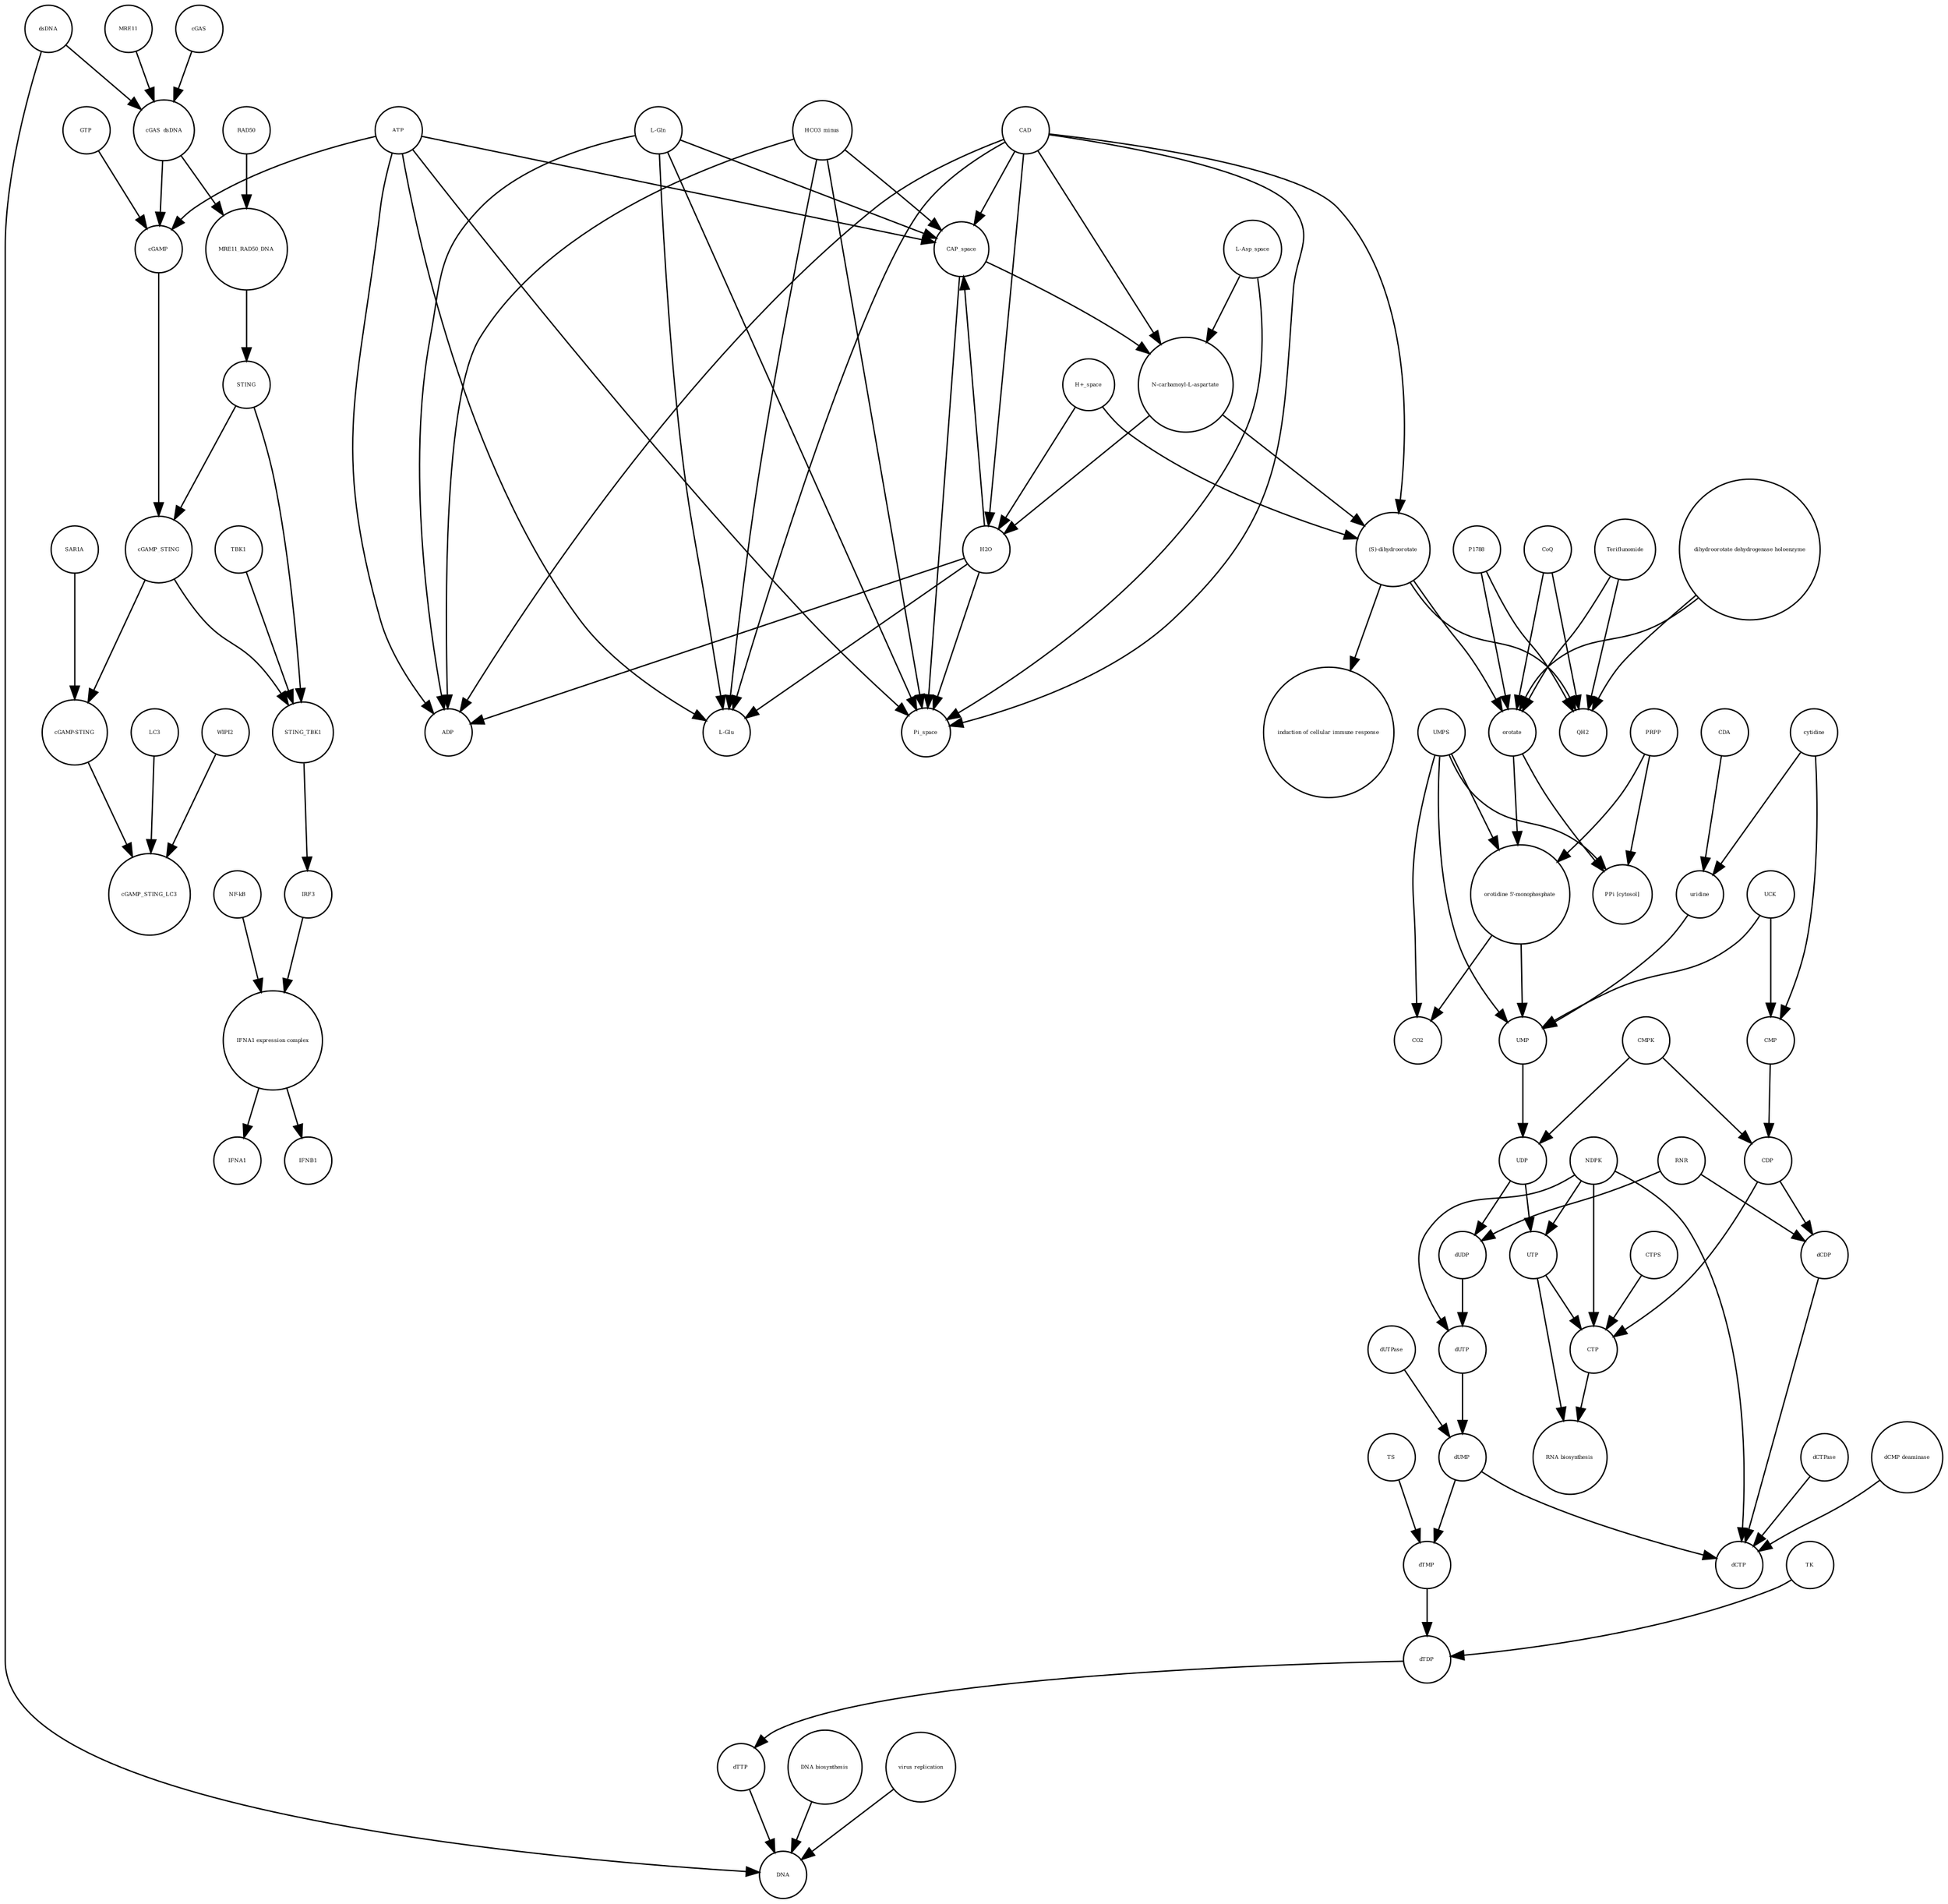 strict digraph  {
UTP [annotation="", bipartite=0, cls="simple chemical", fontsize=4, label=UTP, shape=circle];
"RNA biosynthesis" [annotation="urn_miriam_obo.go_GO%3A0032774", bipartite=0, cls=phenotype, fontsize=4, label="RNA biosynthesis", shape=circle];
CTP [annotation="", bipartite=0, cls="simple chemical", fontsize=4, label=CTP, shape=circle];
"(S)-dihydroorotate" [annotation="", bipartite=0, cls="simple chemical", fontsize=4, label="(S)-dihydroorotate", shape=circle];
"induction of cellular immune response" [annotation="", bipartite=0, cls=phenotype, fontsize=4, label="induction of cellular immune response", shape=circle];
CO2 [annotation="", bipartite=0, cls="simple chemical", fontsize=4, label=CO2, shape=circle];
UMP [annotation="", bipartite=0, cls="simple chemical", fontsize=4, label=UMP, shape=circle];
cGAMP [annotation="", bipartite=0, cls="simple chemical", fontsize=4, label=cGAMP, shape=circle];
CMPK [annotation="", bipartite=0, cls=macromolecule, fontsize=4, label=CMPK, shape=circle];
STING [annotation="", bipartite=0, cls="macromolecule multimer", fontsize=4, label=STING, shape=circle];
TBK1 [annotation="", bipartite=0, cls=macromolecule, fontsize=4, label=TBK1, shape=circle];
dCDP [annotation="", bipartite=0, cls="simple chemical", fontsize=4, label=dCDP, shape=circle];
cGAS [annotation="", bipartite=0, cls=macromolecule, fontsize=4, label=cGAS, shape=circle];
QH2 [annotation="", bipartite=0, cls="simple chemical", fontsize=4, label=QH2, shape=circle];
TS [annotation="", bipartite=0, cls=macromolecule, fontsize=4, label=TS, shape=circle];
dsDNA [annotation="", bipartite=0, cls="simple chemical", fontsize=4, label=dsDNA, shape=circle];
"L-Glu" [annotation="", bipartite=0, cls="simple chemical", fontsize=4, label="L-Glu", shape=circle];
orotate [annotation="", bipartite=0, cls="simple chemical", fontsize=4, label=orotate, shape=circle];
UMPS [annotation="", bipartite=0, cls="macromolecule multimer", fontsize=4, label=UMPS, shape=circle];
dTTP [annotation="", bipartite=0, cls="simple chemical", fontsize=4, label=dTTP, shape=circle];
CDA [annotation="", bipartite=0, cls=macromolecule, fontsize=4, label=CDA, shape=circle];
"L-Asp_space" [annotation="", bipartite=0, cls="simple chemical", fontsize=4, label="L-Asp_space", shape=circle];
dTMP [annotation="", bipartite=0, cls="simple chemical", fontsize=4, label=dTMP, shape=circle];
CMP [annotation="", bipartite=0, cls="simple chemical", fontsize=4, label=CMP, shape=circle];
dUTPase [annotation="", bipartite=0, cls=macromolecule, fontsize=4, label=dUTPase, shape=circle];
dTDP [annotation="", bipartite=0, cls="simple chemical", fontsize=4, label=dTDP, shape=circle];
RAD50 [annotation="", bipartite=0, cls="macromolecule multimer", fontsize=4, label=RAD50, shape=circle];
"IFNA1 expression complex" [annotation="", bipartite=0, cls=complex, fontsize=4, label="IFNA1 expression complex", shape=circle];
Teriflunomide [annotation="", bipartite=0, cls="simple chemical", fontsize=4, label=Teriflunomide, shape=circle];
"DNA biosynthesis" [annotation="urn_miriam_obo.go_GO%3A0071897", bipartite=0, cls=phenotype, fontsize=4, label="DNA biosynthesis", shape=circle];
dUMP [annotation="", bipartite=0, cls="simple chemical", fontsize=4, label=dUMP, shape=circle];
MRE11 [annotation="", bipartite=0, cls="macromolecule multimer", fontsize=4, label=MRE11, shape=circle];
dCTPase [annotation="", bipartite=0, cls=macromolecule, fontsize=4, label=dCTPase, shape=circle];
CDP [annotation="", bipartite=0, cls="simple chemical", fontsize=4, label=CDP, shape=circle];
DNA [annotation="", bipartite=0, cls="nucleic acid feature", fontsize=4, label=DNA, shape=circle];
"L-Gln" [annotation="", bipartite=0, cls="simple chemical", fontsize=4, label="L-Gln", shape=circle];
"H+_space" [annotation="", bipartite=0, cls="simple chemical", fontsize=4, label="H+_space", shape=circle];
CAP_space [annotation="", bipartite=0, cls="simple chemical", fontsize=4, label=CAP_space, shape=circle];
H2O [annotation="", bipartite=0, cls="simple chemical", fontsize=4, label=H2O, shape=circle];
dUTP [annotation="", bipartite=0, cls="simple chemical", fontsize=4, label=dUTP, shape=circle];
cGAMP_STING [annotation="", bipartite=0, cls=complex, fontsize=4, label=cGAMP_STING, shape=circle];
IFNB1 [annotation="", bipartite=0, cls="nucleic acid feature", fontsize=4, label=IFNB1, shape=circle];
TK [annotation="", bipartite=0, cls=macromolecule, fontsize=4, label=TK, shape=circle];
Pi_space [annotation="", bipartite=0, cls="simple chemical", fontsize=4, label=Pi_space, shape=circle];
SAR1A [annotation="", bipartite=0, cls=macromolecule, fontsize=4, label=SAR1A, shape=circle];
"N-carbamoyl-L-aspartate" [annotation="", bipartite=0, cls="simple chemical", fontsize=4, label="N-carbamoyl-L-aspartate", shape=circle];
"dihydroorotate dehydrogenase holoenzyme" [annotation="", bipartite=0, cls="simple chemical", fontsize=4, label="dihydroorotate dehydrogenase holoenzyme", shape=circle];
IRF3 [annotation="", bipartite=0, cls="macromolecule multimer", fontsize=4, label=IRF3, shape=circle];
HCO3_minus [annotation="", bipartite=0, cls="simple chemical", fontsize=4, label=HCO3_minus, shape=circle];
CTPS [annotation="", bipartite=0, cls=macromolecule, fontsize=4, label=CTPS, shape=circle];
UDP [annotation="", bipartite=0, cls="simple chemical", fontsize=4, label=UDP, shape=circle];
dUDP [annotation="", bipartite=0, cls="simple chemical", fontsize=4, label=dUDP, shape=circle];
IFNA1 [annotation="", bipartite=0, cls="nucleic acid feature", fontsize=4, label=IFNA1, shape=circle];
"orotidine 5'-monophosphate" [annotation="", bipartite=0, cls="simple chemical", fontsize=4, label="orotidine 5'-monophosphate", shape=circle];
LC3 [annotation="", bipartite=0, cls=macromolecule, fontsize=4, label=LC3, shape=circle];
cGAMP_STING_LC3 [annotation="", bipartite=0, cls=complex, fontsize=4, label=cGAMP_STING_LC3, shape=circle];
GTP [annotation="", bipartite=0, cls="simple chemical", fontsize=4, label=GTP, shape=circle];
"NF-kB" [annotation="", bipartite=0, cls=complex, fontsize=4, label="NF-kB", shape=circle];
PRPP [annotation="", bipartite=0, cls="simple chemical", fontsize=4, label=PRPP, shape=circle];
cGAS_dsDNA [annotation="", bipartite=0, cls=complex, fontsize=4, label=cGAS_dsDNA, shape=circle];
"cGAMP-STING" [annotation="", bipartite=0, cls=complex, fontsize=4, label="cGAMP-STING", shape=circle];
uridine [annotation="", bipartite=0, cls="simple chemical", fontsize=4, label=uridine, shape=circle];
ADP [annotation="", bipartite=0, cls="simple chemical", fontsize=4, label=ADP, shape=circle];
MRE11_RAD50_DNA [annotation="", bipartite=0, cls=complex, fontsize=4, label=MRE11_RAD50_DNA, shape=circle];
P1788 [annotation="", bipartite=0, cls="simple chemical", fontsize=4, label=P1788, shape=circle];
"virus replication" [annotation="", bipartite=0, cls=phenotype, fontsize=4, label="virus replication", shape=circle];
RNR [annotation="", bipartite=0, cls=macromolecule, fontsize=4, label=RNR, shape=circle];
"dCMP deaminase" [annotation="", bipartite=0, cls=macromolecule, fontsize=4, label="dCMP deaminase", shape=circle];
NDPK [annotation="", bipartite=0, cls=macromolecule, fontsize=4, label=NDPK, shape=circle];
dCTP [annotation="", bipartite=0, cls="simple chemical", fontsize=4, label=dCTP, shape=circle];
CoQ [annotation="", bipartite=0, cls="simple chemical", fontsize=4, label=CoQ, shape=circle];
STING_TBK1 [annotation="", bipartite=0, cls=complex, fontsize=4, label=STING_TBK1, shape=circle];
ATP [annotation="", bipartite=0, cls="simple chemical", fontsize=4, label=ATP, shape=circle];
UCK [annotation="", bipartite=0, cls=macromolecule, fontsize=4, label=UCK, shape=circle];
CAD [annotation="", bipartite=0, cls=macromolecule, fontsize=4, label=CAD, shape=circle];
cytidine [annotation="", bipartite=0, cls="simple chemical", fontsize=4, label=cytidine, shape=circle];
WIPI2 [annotation="", bipartite=0, cls=macromolecule, fontsize=4, label=WIPI2, shape=circle];
"PPi [cytosol]" [annotation="", bipartite=0, cls="simple chemical", fontsize=4, label="PPi [cytosol]", shape=circle];
UTP -> "RNA biosynthesis"  [annotation="", interaction_type="necessary stimulation"];
UTP -> CTP  [annotation="", interaction_type=production];
CTP -> "RNA biosynthesis"  [annotation="", interaction_type="necessary stimulation"];
"(S)-dihydroorotate" -> "induction of cellular immune response"  [annotation="", interaction_type="necessary stimulation"];
"(S)-dihydroorotate" -> QH2  [annotation="", interaction_type=production];
"(S)-dihydroorotate" -> orotate  [annotation="", interaction_type=production];
UMP -> UDP  [annotation="", interaction_type=production];
cGAMP -> cGAMP_STING  [annotation="", interaction_type=production];
CMPK -> CDP  [annotation="", interaction_type=catalysis];
CMPK -> UDP  [annotation="", interaction_type=catalysis];
STING -> STING_TBK1  [annotation="", interaction_type=production];
STING -> cGAMP_STING  [annotation="", interaction_type=production];
TBK1 -> STING_TBK1  [annotation="", interaction_type=production];
dCDP -> dCTP  [annotation="", interaction_type=production];
cGAS -> cGAS_dsDNA  [annotation="", interaction_type=production];
TS -> dTMP  [annotation="", interaction_type=catalysis];
dsDNA -> cGAS_dsDNA  [annotation="", interaction_type=production];
dsDNA -> DNA  [annotation="", interaction_type=production];
orotate -> "orotidine 5'-monophosphate"  [annotation="", interaction_type=production];
orotate -> "PPi [cytosol]"  [annotation="", interaction_type=production];
UMPS -> CO2  [annotation=urn_miriam_reactome_REACT_1698, interaction_type=catalysis];
UMPS -> UMP  [annotation=urn_miriam_reactome_REACT_1698, interaction_type=catalysis];
UMPS -> "orotidine 5'-monophosphate"  [annotation=urn_miriam_reactome_REACT_1698, interaction_type=catalysis];
UMPS -> "PPi [cytosol]"  [annotation=urn_miriam_reactome_REACT_1698, interaction_type=catalysis];
dTTP -> DNA  [annotation="", interaction_type=production];
CDA -> uridine  [annotation="", interaction_type=catalysis];
"L-Asp_space" -> Pi_space  [annotation="", interaction_type=production];
"L-Asp_space" -> "N-carbamoyl-L-aspartate"  [annotation="", interaction_type=production];
dTMP -> dTDP  [annotation="", interaction_type=production];
CMP -> CDP  [annotation="", interaction_type=production];
dUTPase -> dUMP  [annotation="", interaction_type=catalysis];
dTDP -> dTTP  [annotation="", interaction_type=production];
RAD50 -> MRE11_RAD50_DNA  [annotation="", interaction_type=production];
"IFNA1 expression complex" -> IFNB1  [annotation="", interaction_type=stimulation];
"IFNA1 expression complex" -> IFNA1  [annotation="", interaction_type=stimulation];
Teriflunomide -> QH2  [annotation=urn_miriam_reactome_REACT_1698, interaction_type=inhibition];
Teriflunomide -> orotate  [annotation=urn_miriam_reactome_REACT_1698, interaction_type=inhibition];
"DNA biosynthesis" -> DNA  [annotation="", interaction_type=catalysis];
dUMP -> dTMP  [annotation="", interaction_type=production];
dUMP -> dCTP  [annotation="", interaction_type=production];
MRE11 -> cGAS_dsDNA  [annotation="", interaction_type=production];
dCTPase -> dCTP  [annotation="", interaction_type=catalysis];
CDP -> dCDP  [annotation="", interaction_type=production];
CDP -> CTP  [annotation="", interaction_type=production];
"L-Gln" -> ADP  [annotation="", interaction_type=production];
"L-Gln" -> Pi_space  [annotation="", interaction_type=production];
"L-Gln" -> "L-Glu"  [annotation="", interaction_type=production];
"L-Gln" -> CAP_space  [annotation="", interaction_type=production];
"H+_space" -> "(S)-dihydroorotate"  [annotation="", interaction_type=production];
"H+_space" -> H2O  [annotation="", interaction_type=production];
CAP_space -> Pi_space  [annotation="", interaction_type=production];
CAP_space -> "N-carbamoyl-L-aspartate"  [annotation="", interaction_type=production];
H2O -> ADP  [annotation="", interaction_type=production];
H2O -> Pi_space  [annotation="", interaction_type=production];
H2O -> "L-Glu"  [annotation="", interaction_type=production];
H2O -> CAP_space  [annotation="", interaction_type=production];
dUTP -> dUMP  [annotation="", interaction_type=production];
cGAMP_STING -> "cGAMP-STING"  [annotation="", interaction_type=production];
cGAMP_STING -> STING_TBK1  [annotation="", interaction_type=production];
TK -> dTDP  [annotation="", interaction_type=catalysis];
SAR1A -> "cGAMP-STING"  [annotation="", interaction_type=catalysis];
"N-carbamoyl-L-aspartate" -> "(S)-dihydroorotate"  [annotation="", interaction_type=production];
"N-carbamoyl-L-aspartate" -> H2O  [annotation="", interaction_type=production];
"dihydroorotate dehydrogenase holoenzyme" -> QH2  [annotation=urn_miriam_reactome_REACT_1698, interaction_type=catalysis];
"dihydroorotate dehydrogenase holoenzyme" -> orotate  [annotation=urn_miriam_reactome_REACT_1698, interaction_type=catalysis];
IRF3 -> "IFNA1 expression complex"  [annotation="", interaction_type=production];
HCO3_minus -> ADP  [annotation="", interaction_type=production];
HCO3_minus -> Pi_space  [annotation="", interaction_type=production];
HCO3_minus -> "L-Glu"  [annotation="", interaction_type=production];
HCO3_minus -> CAP_space  [annotation="", interaction_type=production];
CTPS -> CTP  [annotation="", interaction_type=catalysis];
UDP -> UTP  [annotation="", interaction_type=production];
UDP -> dUDP  [annotation="", interaction_type=production];
dUDP -> dUTP  [annotation="", interaction_type=production];
"orotidine 5'-monophosphate" -> CO2  [annotation="", interaction_type=production];
"orotidine 5'-monophosphate" -> UMP  [annotation="", interaction_type=production];
LC3 -> cGAMP_STING_LC3  [annotation="", interaction_type=production];
GTP -> cGAMP  [annotation="", interaction_type=production];
"NF-kB" -> "IFNA1 expression complex"  [annotation="", interaction_type=production];
PRPP -> "orotidine 5'-monophosphate"  [annotation="", interaction_type=production];
PRPP -> "PPi [cytosol]"  [annotation="", interaction_type=production];
cGAS_dsDNA -> MRE11_RAD50_DNA  [annotation="", interaction_type=production];
cGAS_dsDNA -> cGAMP  [annotation="", interaction_type=catalysis];
"cGAMP-STING" -> cGAMP_STING_LC3  [annotation="", interaction_type=production];
uridine -> UMP  [annotation="", interaction_type=production];
MRE11_RAD50_DNA -> STING  [annotation="", interaction_type=catalysis];
P1788 -> QH2  [annotation=urn_miriam_reactome_REACT_1698, interaction_type=inhibition];
P1788 -> orotate  [annotation=urn_miriam_reactome_REACT_1698, interaction_type=inhibition];
"virus replication" -> DNA  [annotation="", interaction_type=inhibition];
RNR -> dCDP  [annotation="", interaction_type=catalysis];
RNR -> dUDP  [annotation="", interaction_type=catalysis];
"dCMP deaminase" -> dCTP  [annotation="", interaction_type=catalysis];
NDPK -> UTP  [annotation="", interaction_type=catalysis];
NDPK -> dCTP  [annotation="", interaction_type=catalysis];
NDPK -> dUTP  [annotation="", interaction_type=catalysis];
NDPK -> CTP  [annotation="", interaction_type=catalysis];
CoQ -> QH2  [annotation="", interaction_type=production];
CoQ -> orotate  [annotation="", interaction_type=production];
STING_TBK1 -> IRF3  [annotation="", interaction_type=catalysis];
ATP -> "L-Glu"  [annotation="", interaction_type=production];
ATP -> CAP_space  [annotation="", interaction_type=production];
ATP -> Pi_space  [annotation="", interaction_type=production];
ATP -> ADP  [annotation="", interaction_type=production];
ATP -> cGAMP  [annotation="", interaction_type=production];
UCK -> UMP  [annotation="", interaction_type=catalysis];
UCK -> CMP  [annotation="", interaction_type=catalysis];
CAD -> H2O  [annotation=urn_miriam_reactome_REACT_1698, interaction_type=catalysis];
CAD -> "(S)-dihydroorotate"  [annotation=urn_miriam_reactome_REACT_1698, interaction_type=catalysis];
CAD -> "L-Glu"  [annotation=urn_miriam_reactome_REACT_1698, interaction_type=catalysis];
CAD -> CAP_space  [annotation=urn_miriam_reactome_REACT_1698, interaction_type=catalysis];
CAD -> Pi_space  [annotation=urn_miriam_reactome_REACT_1698, interaction_type=catalysis];
CAD -> ADP  [annotation=urn_miriam_reactome_REACT_1698, interaction_type=catalysis];
CAD -> "N-carbamoyl-L-aspartate"  [annotation=urn_miriam_reactome_REACT_1698, interaction_type=catalysis];
cytidine -> uridine  [annotation="", interaction_type=production];
cytidine -> CMP  [annotation="", interaction_type=production];
WIPI2 -> cGAMP_STING_LC3  [annotation="", interaction_type=catalysis];
}
